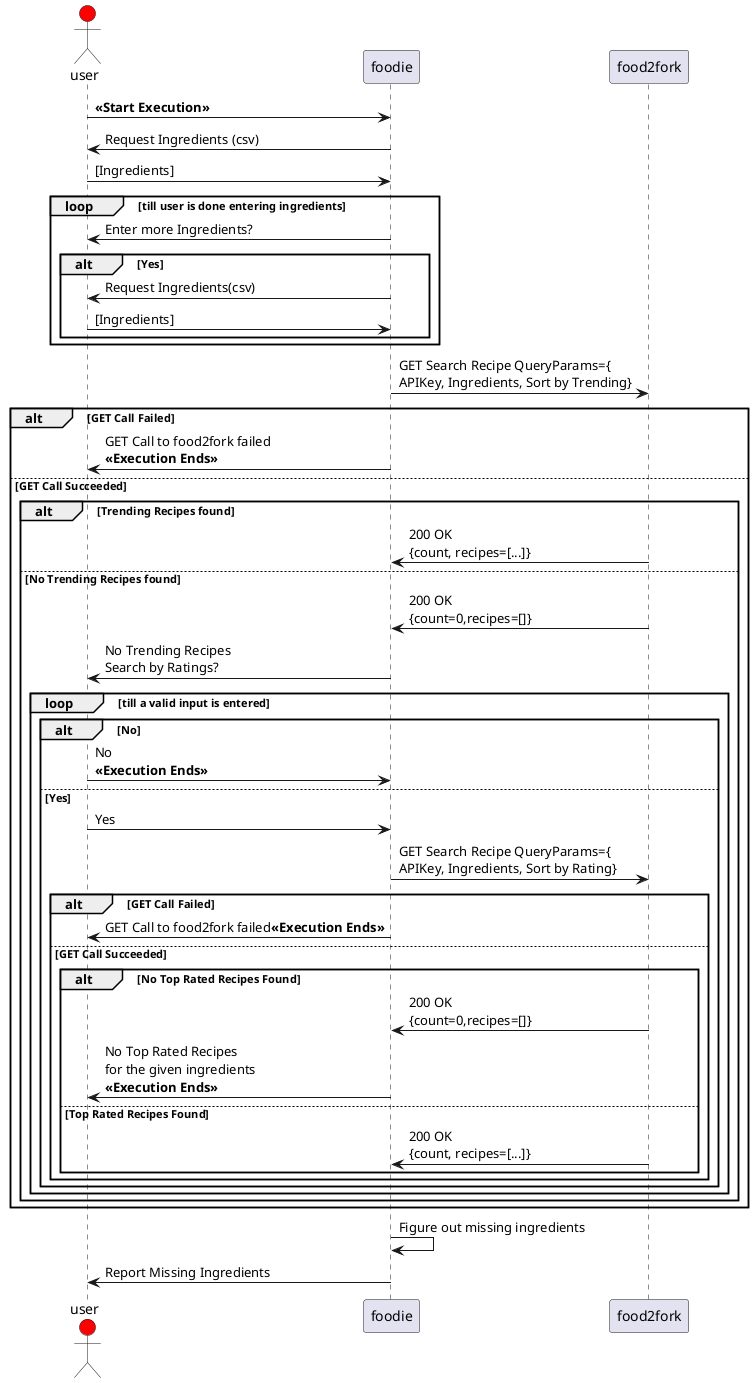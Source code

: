 @startuml
actor user #red
participant foodie
participant food2fork

user->foodie: **<<Start Execution>>**
foodie->user: Request Ingredients (csv)
user->foodie: [Ingredients]

loop till user is done entering ingredients
    foodie->user: Enter more Ingredients?
    alt Yes
        foodie->user: Request Ingredients(csv)
        user->foodie: [Ingredients]
    end
end

foodie->food2fork: GET Search Recipe QueryParams={\nAPIKey, Ingredients, Sort by Trending}
alt GET Call Failed
    foodie->user: GET Call to food2fork failed\n**<<Execution Ends>>**
else GET Call Succeeded
    alt Trending Recipes found
        food2fork->foodie: 200 OK\n{count, recipes=[...]}
    else No Trending Recipes found
        food2fork->foodie: 200 OK\n{count=0,recipes=[]}
        foodie->user:No Trending Recipes\nSearch by Ratings?
        loop till a valid input is entered
            alt No
                user->foodie: No\n**<<Execution Ends>>**
            else Yes
                user->foodie: Yes
                foodie->food2fork: GET Search Recipe QueryParams={\nAPIKey, Ingredients, Sort by Rating}
                alt GET Call Failed
                    foodie->user: GET Call to food2fork failed**<<Execution Ends>>**
                else GET Call Succeeded
                    alt No Top Rated Recipes Found
                        food2fork->foodie: 200 OK\n{count=0,recipes=[]}
                        foodie->user: No Top Rated Recipes\nfor the given ingredients\n**<<Execution Ends>>**
                    else Top Rated Recipes Found
                        food2fork->foodie: 200 OK\n{count, recipes=[...]}
                    end
                end
            end
        end
    end
end
foodie->foodie: Figure out missing ingredients
foodie->user: Report Missing Ingredients

@enduml